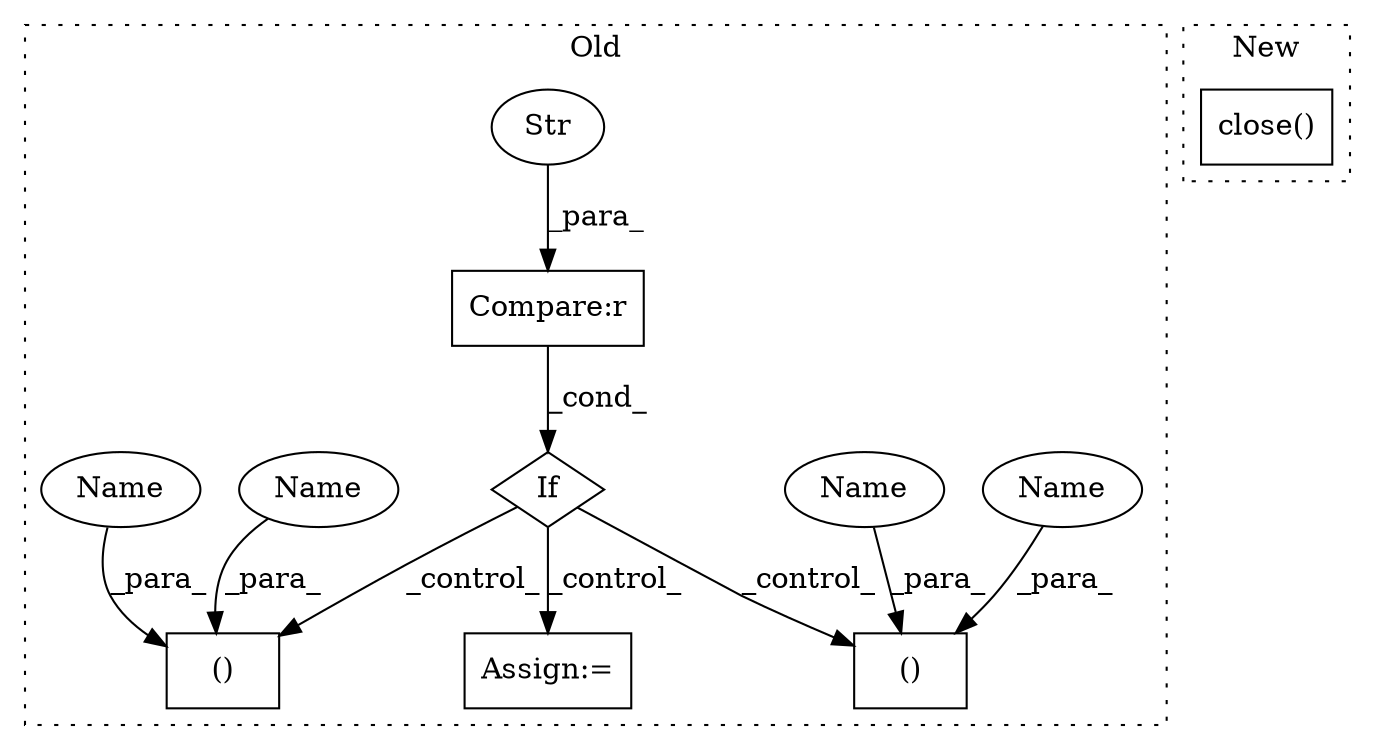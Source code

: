 digraph G {
subgraph cluster0 {
1 [label="()" a="54" s="1571" l="16" shape="box"];
3 [label="()" a="54" s="1425" l="24" shape="box"];
4 [label="If" a="96" s="1218" l="3" shape="diamond"];
5 [label="Compare:r" a="40" s="1221" l="17" shape="box"];
6 [label="Str" a="66" s="1221" l="8" shape="ellipse"];
7 [label="Assign:=" a="68" s="1275" l="3" shape="box"];
8 [label="Name" a="87" s="1432" l="6" shape="ellipse"];
9 [label="Name" a="87" s="1578" l="6" shape="ellipse"];
10 [label="Name" a="87" s="1573" l="3" shape="ellipse"];
11 [label="Name" a="87" s="1427" l="3" shape="ellipse"];
label = "Old";
style="dotted";
}
subgraph cluster1 {
2 [label="close()" a="75" s="1168" l="12" shape="box"];
label = "New";
style="dotted";
}
4 -> 1 [label="_control_"];
4 -> 3 [label="_control_"];
4 -> 7 [label="_control_"];
5 -> 4 [label="_cond_"];
6 -> 5 [label="_para_"];
8 -> 3 [label="_para_"];
9 -> 1 [label="_para_"];
10 -> 1 [label="_para_"];
11 -> 3 [label="_para_"];
}